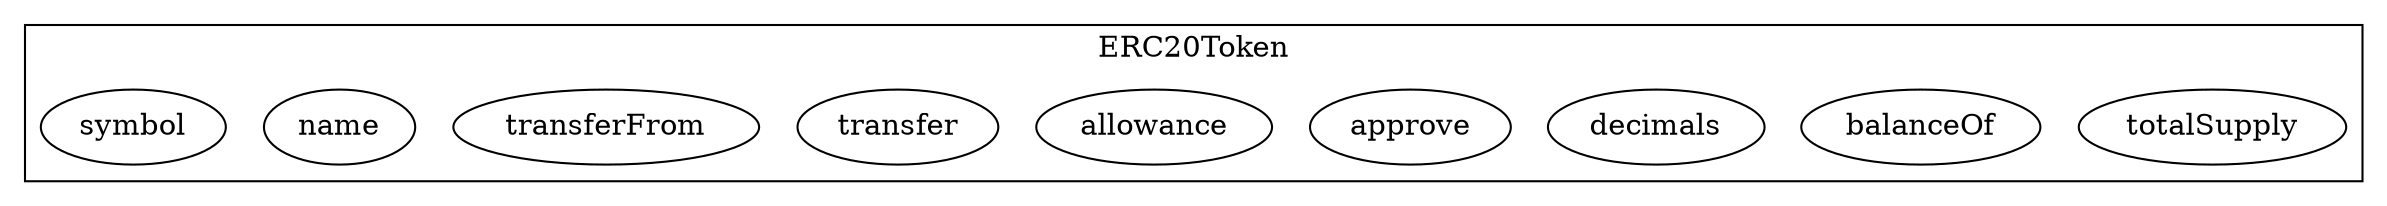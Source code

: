 strict digraph {
subgraph cluster_8254_ERC20Token {
label = "ERC20Token"
"8254_totalSupply" [label="totalSupply"]
"8254_balanceOf" [label="balanceOf"]
"8254_decimals" [label="decimals"]
"8254_approve" [label="approve"]
"8254_allowance" [label="allowance"]
"8254_transfer" [label="transfer"]
"8254_transferFrom" [label="transferFrom"]
"8254_name" [label="name"]
"8254_symbol" [label="symbol"]
}subgraph cluster_solidity {
label = "[Solidity]"
}
}